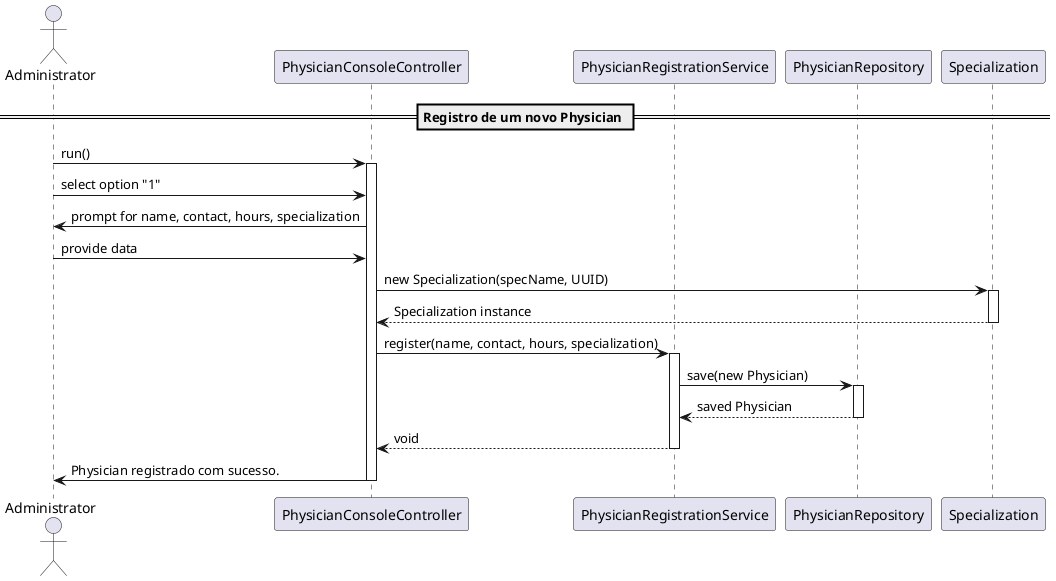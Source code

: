 


@startuml
actor Administrator
participant "PhysicianConsoleController" as Controller
participant "PhysicianRegistrationService" as Service
participant "PhysicianRepository" as Repository
participant "Specialization" as Specialization

== Registro de um novo Physician ==

Administrator -> Controller : run()
activate Controller

Administrator -> Controller : select option "1"
Controller -> Administrator : prompt for name, contact, hours, specialization
Administrator -> Controller : provide data

Controller -> Specialization : new Specialization(specName, UUID)
activate Specialization
Specialization --> Controller : Specialization instance
deactivate Specialization

Controller -> Service : register(name, contact, hours, specialization)
activate Service

Service -> Repository : save(new Physician)
activate Repository
Repository --> Service : saved Physician
deactivate Repository

Service --> Controller : void
deactivate Service

Controller -> Administrator : Physician registrado com sucesso.

deactivate Controller
@enduml
